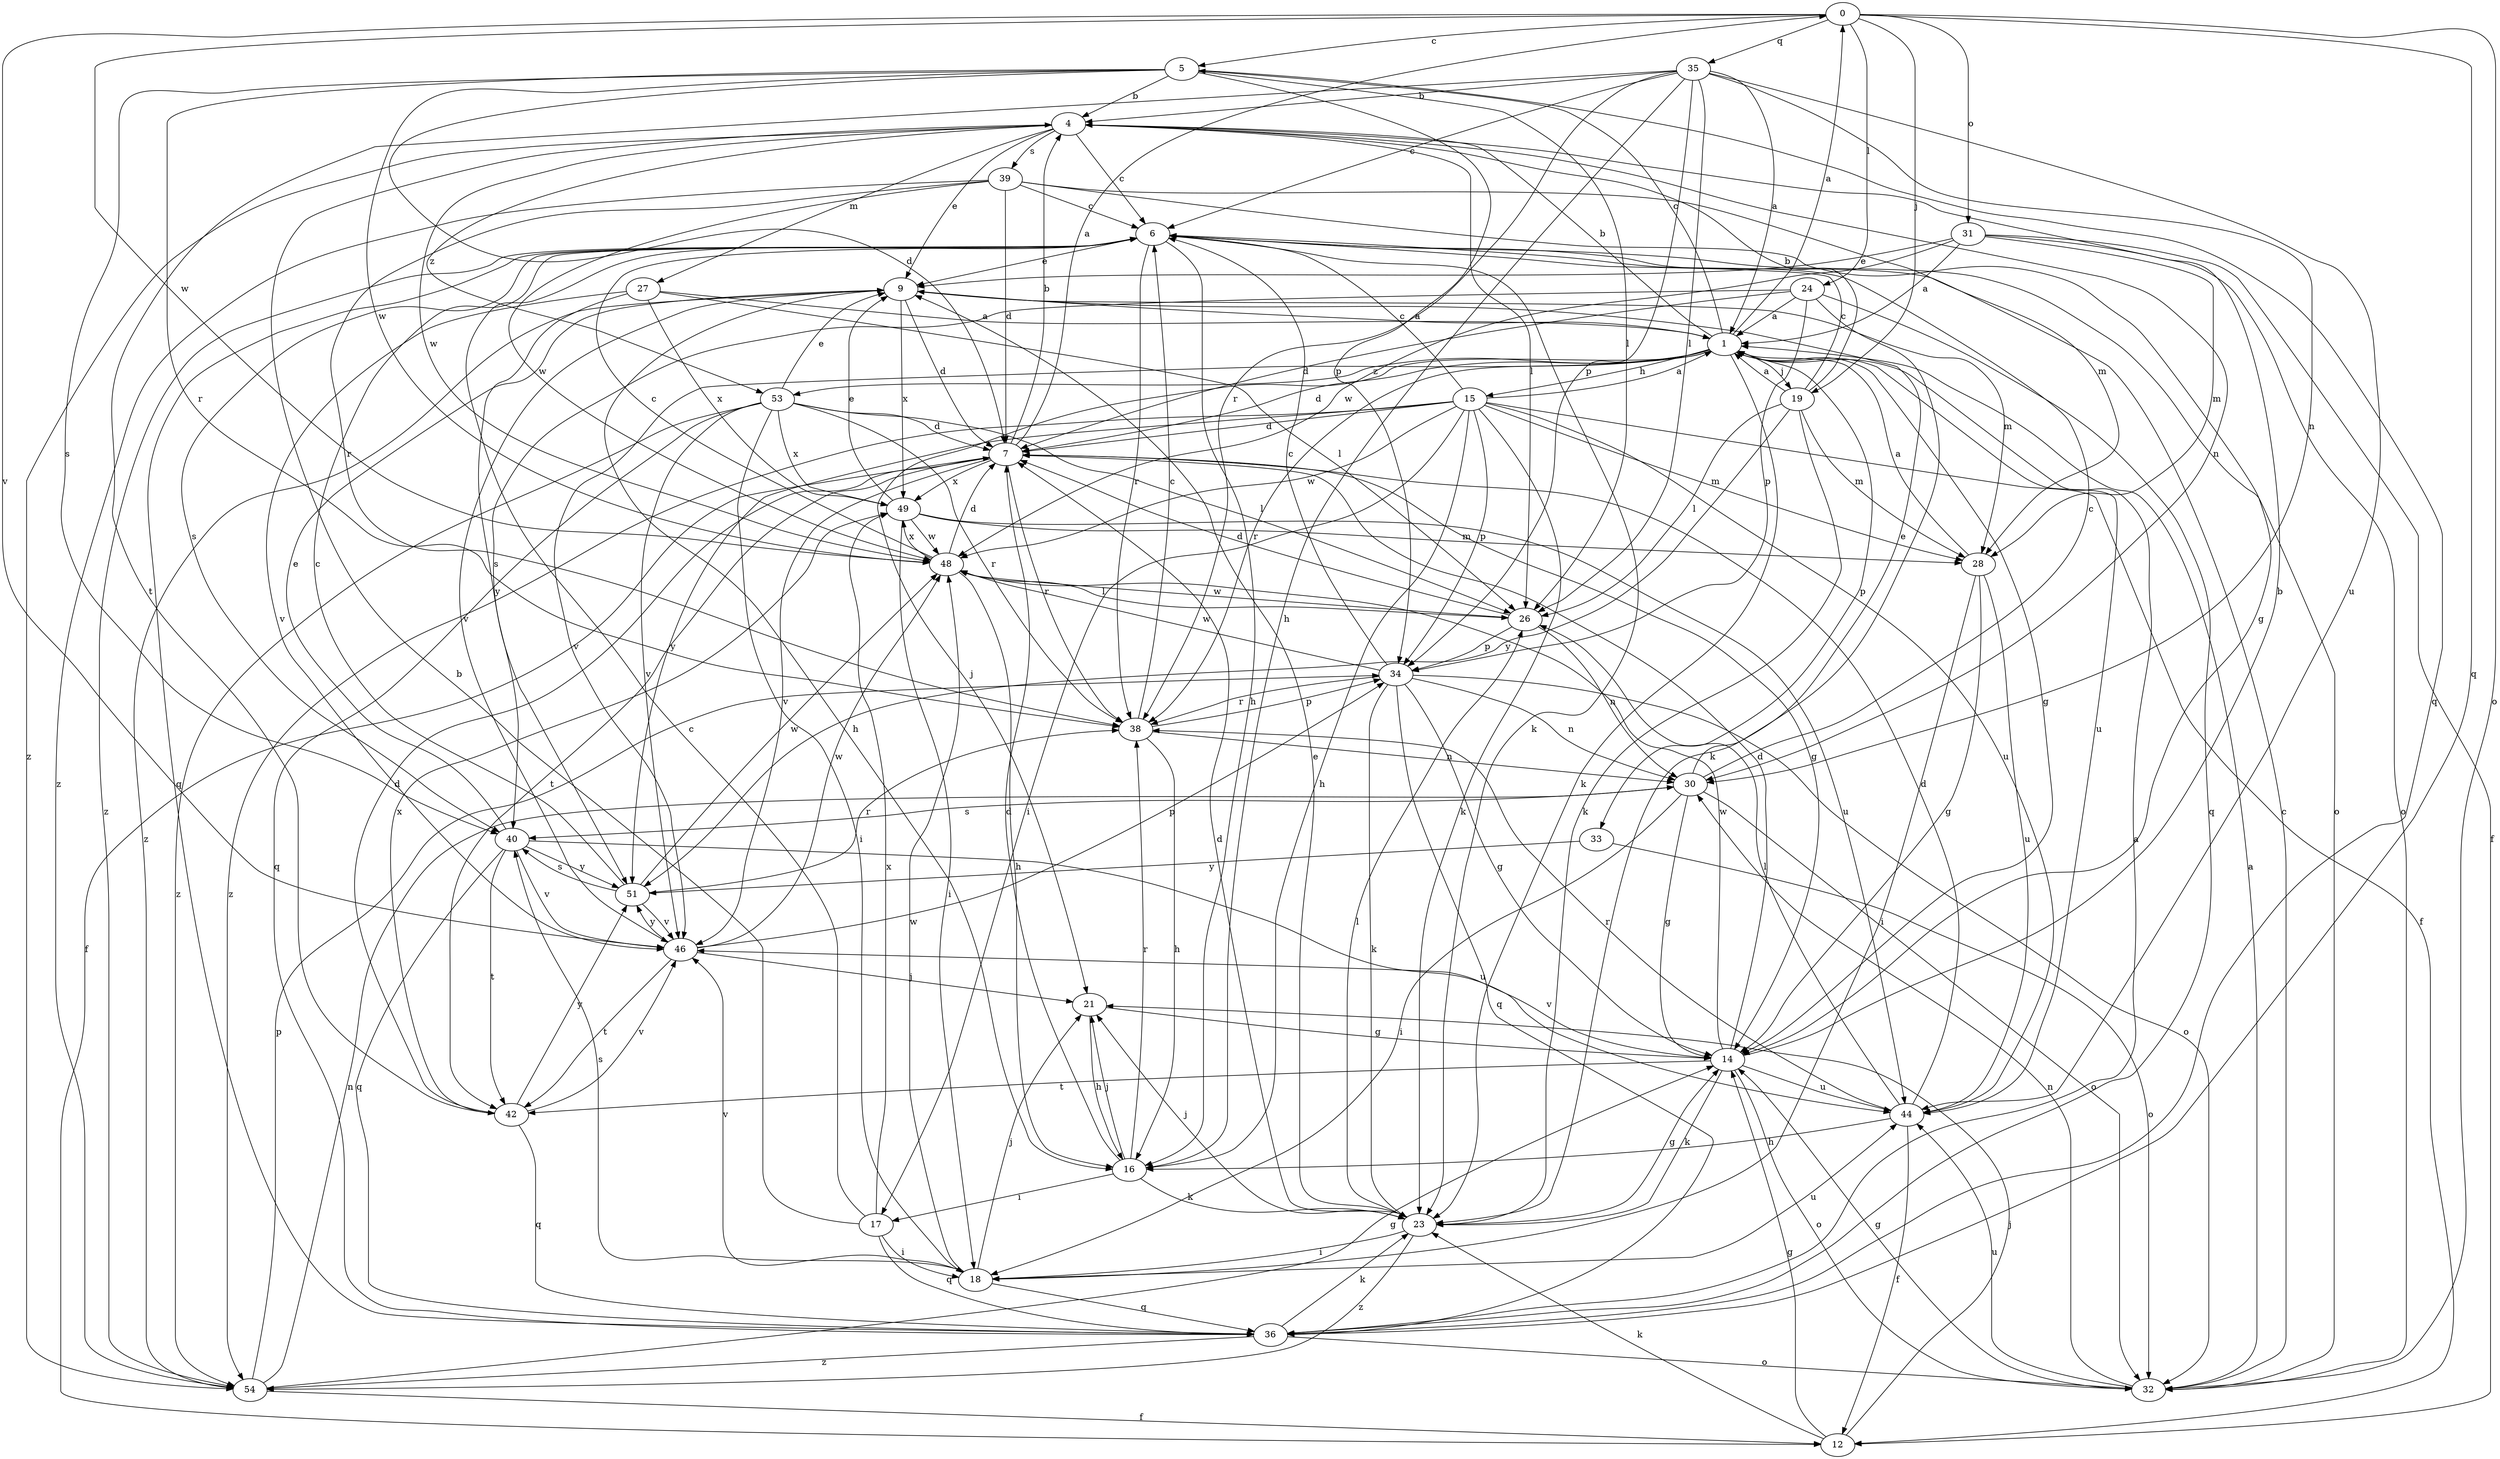 strict digraph  {
0;
1;
4;
5;
6;
7;
9;
12;
14;
15;
16;
17;
18;
19;
21;
23;
24;
26;
27;
28;
30;
31;
32;
33;
34;
35;
36;
38;
39;
40;
42;
44;
46;
48;
49;
51;
53;
54;
0 -> 5  [label=c];
0 -> 19  [label=j];
0 -> 24  [label=l];
0 -> 31  [label=o];
0 -> 32  [label=o];
0 -> 35  [label=q];
0 -> 36  [label=q];
0 -> 46  [label=v];
0 -> 48  [label=w];
1 -> 0  [label=a];
1 -> 4  [label=b];
1 -> 5  [label=c];
1 -> 7  [label=d];
1 -> 14  [label=g];
1 -> 15  [label=h];
1 -> 19  [label=j];
1 -> 21  [label=j];
1 -> 23  [label=k];
1 -> 33  [label=p];
1 -> 38  [label=r];
1 -> 44  [label=u];
1 -> 46  [label=v];
1 -> 53  [label=z];
4 -> 6  [label=c];
4 -> 9  [label=e];
4 -> 26  [label=l];
4 -> 27  [label=m];
4 -> 30  [label=n];
4 -> 39  [label=s];
4 -> 48  [label=w];
4 -> 53  [label=z];
4 -> 54  [label=z];
5 -> 4  [label=b];
5 -> 7  [label=d];
5 -> 26  [label=l];
5 -> 34  [label=p];
5 -> 36  [label=q];
5 -> 38  [label=r];
5 -> 40  [label=s];
5 -> 48  [label=w];
6 -> 9  [label=e];
6 -> 16  [label=h];
6 -> 23  [label=k];
6 -> 32  [label=o];
6 -> 36  [label=q];
6 -> 38  [label=r];
6 -> 40  [label=s];
6 -> 54  [label=z];
7 -> 0  [label=a];
7 -> 4  [label=b];
7 -> 12  [label=f];
7 -> 14  [label=g];
7 -> 38  [label=r];
7 -> 42  [label=t];
7 -> 46  [label=v];
7 -> 49  [label=x];
9 -> 1  [label=a];
9 -> 7  [label=d];
9 -> 16  [label=h];
9 -> 28  [label=m];
9 -> 46  [label=v];
9 -> 49  [label=x];
9 -> 54  [label=z];
12 -> 14  [label=g];
12 -> 21  [label=j];
12 -> 23  [label=k];
14 -> 4  [label=b];
14 -> 7  [label=d];
14 -> 23  [label=k];
14 -> 32  [label=o];
14 -> 42  [label=t];
14 -> 44  [label=u];
14 -> 46  [label=v];
14 -> 48  [label=w];
15 -> 1  [label=a];
15 -> 6  [label=c];
15 -> 7  [label=d];
15 -> 12  [label=f];
15 -> 16  [label=h];
15 -> 17  [label=i];
15 -> 23  [label=k];
15 -> 28  [label=m];
15 -> 34  [label=p];
15 -> 44  [label=u];
15 -> 48  [label=w];
15 -> 51  [label=y];
15 -> 54  [label=z];
16 -> 7  [label=d];
16 -> 17  [label=i];
16 -> 21  [label=j];
16 -> 23  [label=k];
16 -> 38  [label=r];
17 -> 4  [label=b];
17 -> 6  [label=c];
17 -> 18  [label=i];
17 -> 36  [label=q];
17 -> 49  [label=x];
18 -> 21  [label=j];
18 -> 36  [label=q];
18 -> 40  [label=s];
18 -> 44  [label=u];
18 -> 46  [label=v];
18 -> 48  [label=w];
19 -> 1  [label=a];
19 -> 4  [label=b];
19 -> 6  [label=c];
19 -> 23  [label=k];
19 -> 26  [label=l];
19 -> 28  [label=m];
19 -> 51  [label=y];
21 -> 14  [label=g];
21 -> 16  [label=h];
23 -> 7  [label=d];
23 -> 9  [label=e];
23 -> 14  [label=g];
23 -> 18  [label=i];
23 -> 21  [label=j];
23 -> 26  [label=l];
23 -> 54  [label=z];
24 -> 1  [label=a];
24 -> 7  [label=d];
24 -> 23  [label=k];
24 -> 34  [label=p];
24 -> 36  [label=q];
24 -> 40  [label=s];
26 -> 7  [label=d];
26 -> 30  [label=n];
26 -> 34  [label=p];
26 -> 48  [label=w];
27 -> 1  [label=a];
27 -> 26  [label=l];
27 -> 46  [label=v];
27 -> 49  [label=x];
27 -> 51  [label=y];
28 -> 1  [label=a];
28 -> 14  [label=g];
28 -> 18  [label=i];
28 -> 44  [label=u];
30 -> 6  [label=c];
30 -> 9  [label=e];
30 -> 14  [label=g];
30 -> 18  [label=i];
30 -> 32  [label=o];
30 -> 40  [label=s];
31 -> 1  [label=a];
31 -> 9  [label=e];
31 -> 12  [label=f];
31 -> 28  [label=m];
31 -> 32  [label=o];
31 -> 48  [label=w];
32 -> 1  [label=a];
32 -> 6  [label=c];
32 -> 14  [label=g];
32 -> 30  [label=n];
32 -> 44  [label=u];
33 -> 32  [label=o];
33 -> 51  [label=y];
34 -> 6  [label=c];
34 -> 14  [label=g];
34 -> 23  [label=k];
34 -> 30  [label=n];
34 -> 32  [label=o];
34 -> 36  [label=q];
34 -> 38  [label=r];
34 -> 48  [label=w];
35 -> 1  [label=a];
35 -> 4  [label=b];
35 -> 6  [label=c];
35 -> 16  [label=h];
35 -> 26  [label=l];
35 -> 30  [label=n];
35 -> 34  [label=p];
35 -> 38  [label=r];
35 -> 42  [label=t];
35 -> 44  [label=u];
36 -> 1  [label=a];
36 -> 23  [label=k];
36 -> 32  [label=o];
36 -> 54  [label=z];
38 -> 6  [label=c];
38 -> 16  [label=h];
38 -> 30  [label=n];
38 -> 34  [label=p];
39 -> 6  [label=c];
39 -> 7  [label=d];
39 -> 14  [label=g];
39 -> 28  [label=m];
39 -> 38  [label=r];
39 -> 48  [label=w];
39 -> 54  [label=z];
40 -> 9  [label=e];
40 -> 36  [label=q];
40 -> 42  [label=t];
40 -> 44  [label=u];
40 -> 46  [label=v];
40 -> 51  [label=y];
42 -> 7  [label=d];
42 -> 36  [label=q];
42 -> 46  [label=v];
42 -> 49  [label=x];
42 -> 51  [label=y];
44 -> 7  [label=d];
44 -> 12  [label=f];
44 -> 16  [label=h];
44 -> 26  [label=l];
44 -> 38  [label=r];
46 -> 21  [label=j];
46 -> 34  [label=p];
46 -> 42  [label=t];
46 -> 48  [label=w];
46 -> 51  [label=y];
48 -> 6  [label=c];
48 -> 7  [label=d];
48 -> 16  [label=h];
48 -> 26  [label=l];
48 -> 49  [label=x];
49 -> 9  [label=e];
49 -> 18  [label=i];
49 -> 28  [label=m];
49 -> 44  [label=u];
49 -> 48  [label=w];
51 -> 6  [label=c];
51 -> 38  [label=r];
51 -> 40  [label=s];
51 -> 46  [label=v];
51 -> 48  [label=w];
53 -> 7  [label=d];
53 -> 9  [label=e];
53 -> 18  [label=i];
53 -> 26  [label=l];
53 -> 36  [label=q];
53 -> 38  [label=r];
53 -> 46  [label=v];
53 -> 49  [label=x];
53 -> 54  [label=z];
54 -> 12  [label=f];
54 -> 14  [label=g];
54 -> 30  [label=n];
54 -> 34  [label=p];
}
